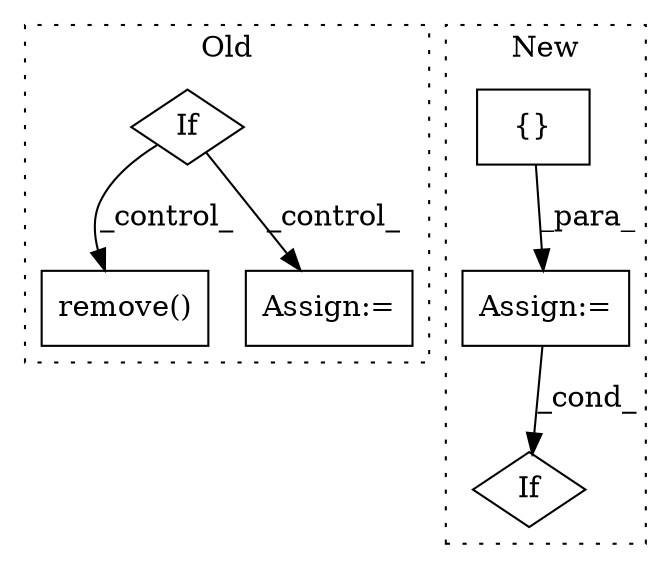 digraph G {
subgraph cluster0 {
1 [label="remove()" a="75" s="1251,1268" l="10,1" shape="box"];
4 [label="If" a="96" s="534" l="3" shape="diamond"];
5 [label="Assign:=" a="68" s="1348" l="3" shape="box"];
label = "Old";
style="dotted";
}
subgraph cluster1 {
2 [label="{}" a="59" s="541,596" l="1,0" shape="box"];
3 [label="Assign:=" a="68" s="538" l="3" shape="box"];
6 [label="If" a="96" s="623" l="3" shape="diamond"];
label = "New";
style="dotted";
}
2 -> 3 [label="_para_"];
3 -> 6 [label="_cond_"];
4 -> 1 [label="_control_"];
4 -> 5 [label="_control_"];
}